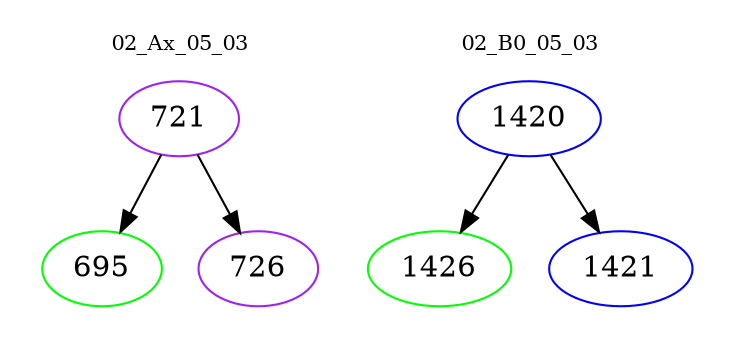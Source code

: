 digraph{
subgraph cluster_0 {
color = white
label = "02_Ax_05_03";
fontsize=10;
T0_721 [label="721", color="purple"]
T0_721 -> T0_695 [color="black"]
T0_695 [label="695", color="green"]
T0_721 -> T0_726 [color="black"]
T0_726 [label="726", color="purple"]
}
subgraph cluster_1 {
color = white
label = "02_B0_05_03";
fontsize=10;
T1_1420 [label="1420", color="blue"]
T1_1420 -> T1_1426 [color="black"]
T1_1426 [label="1426", color="green"]
T1_1420 -> T1_1421 [color="black"]
T1_1421 [label="1421", color="blue"]
}
}
